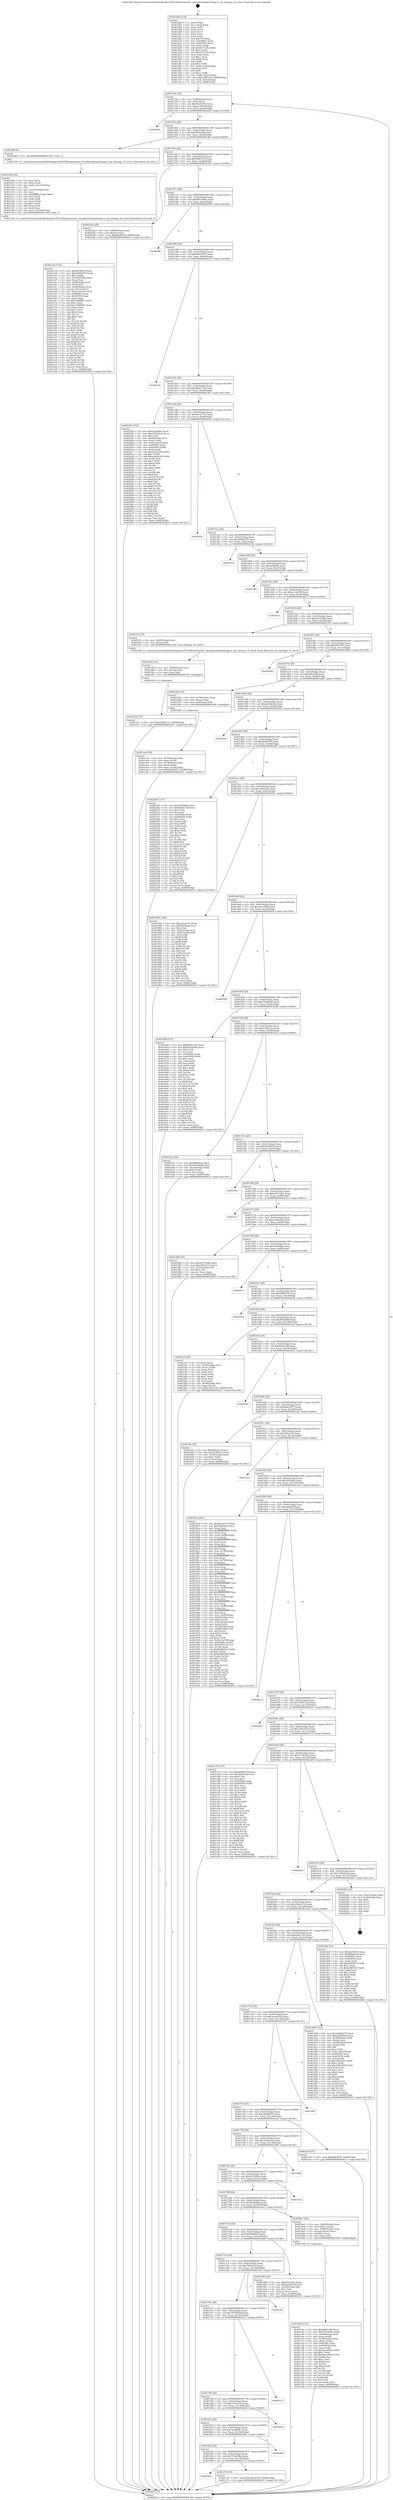 digraph "0x4012b0" {
  label = "0x4012b0 (/mnt/c/Users/mathe/Desktop/tcc/POCII/binaries/extr_linuxkernelirqsettings.h_irq_settings_clr_level_Final-ollvm.out::main(0))"
  labelloc = "t"
  node[shape=record]

  Entry [label="",width=0.3,height=0.3,shape=circle,fillcolor=black,style=filled]
  "0x401324" [label="{
     0x401324 [32]\l
     | [instrs]\l
     &nbsp;&nbsp;0x401324 \<+6\>: mov -0x88(%rbp),%eax\l
     &nbsp;&nbsp;0x40132a \<+2\>: mov %eax,%ecx\l
     &nbsp;&nbsp;0x40132c \<+6\>: sub $0x8325c57b,%ecx\l
     &nbsp;&nbsp;0x401332 \<+6\>: mov %eax,-0x9c(%rbp)\l
     &nbsp;&nbsp;0x401338 \<+6\>: mov %ecx,-0xa0(%rbp)\l
     &nbsp;&nbsp;0x40133e \<+6\>: je 00000000004022df \<main+0x102f\>\l
  }"]
  "0x4022df" [label="{
     0x4022df\l
  }", style=dashed]
  "0x401344" [label="{
     0x401344 [28]\l
     | [instrs]\l
     &nbsp;&nbsp;0x401344 \<+5\>: jmp 0000000000401349 \<main+0x99\>\l
     &nbsp;&nbsp;0x401349 \<+6\>: mov -0x9c(%rbp),%eax\l
     &nbsp;&nbsp;0x40134f \<+5\>: sub $0x8f96ae9a,%eax\l
     &nbsp;&nbsp;0x401354 \<+6\>: mov %eax,-0xa4(%rbp)\l
     &nbsp;&nbsp;0x40135a \<+6\>: je 0000000000401dfb \<main+0xb4b\>\l
  }"]
  Exit [label="",width=0.3,height=0.3,shape=circle,fillcolor=black,style=filled,peripheries=2]
  "0x401dfb" [label="{
     0x401dfb [5]\l
     | [instrs]\l
     &nbsp;&nbsp;0x401dfb \<+5\>: call 0000000000401160 \<next_i\>\l
     | [calls]\l
     &nbsp;&nbsp;0x401160 \{1\} (/mnt/c/Users/mathe/Desktop/tcc/POCII/binaries/extr_linuxkernelirqsettings.h_irq_settings_clr_level_Final-ollvm.out::next_i)\l
  }"]
  "0x401360" [label="{
     0x401360 [28]\l
     | [instrs]\l
     &nbsp;&nbsp;0x401360 \<+5\>: jmp 0000000000401365 \<main+0xb5\>\l
     &nbsp;&nbsp;0x401365 \<+6\>: mov -0x9c(%rbp),%eax\l
     &nbsp;&nbsp;0x40136b \<+5\>: sub $0x9366311f,%eax\l
     &nbsp;&nbsp;0x401370 \<+6\>: mov %eax,-0xa8(%rbp)\l
     &nbsp;&nbsp;0x401376 \<+6\>: je 000000000040234e \<main+0x109e\>\l
  }"]
  "0x401f34" [label="{
     0x401f34 [15]\l
     | [instrs]\l
     &nbsp;&nbsp;0x401f34 \<+10\>: movl $0x9366311f,-0x88(%rbp)\l
     &nbsp;&nbsp;0x401f3e \<+5\>: jmp 0000000000402631 \<main+0x1381\>\l
  }"]
  "0x40234e" [label="{
     0x40234e [25]\l
     | [instrs]\l
     &nbsp;&nbsp;0x40234e \<+4\>: mov -0x80(%rbp),%rax\l
     &nbsp;&nbsp;0x402352 \<+6\>: movl $0x0,(%rax)\l
     &nbsp;&nbsp;0x402358 \<+10\>: movl $0xbba9816f,-0x88(%rbp)\l
     &nbsp;&nbsp;0x402362 \<+5\>: jmp 0000000000402631 \<main+0x1381\>\l
  }"]
  "0x40137c" [label="{
     0x40137c [28]\l
     | [instrs]\l
     &nbsp;&nbsp;0x40137c \<+5\>: jmp 0000000000401381 \<main+0xd1\>\l
     &nbsp;&nbsp;0x401381 \<+6\>: mov -0x9c(%rbp),%eax\l
     &nbsp;&nbsp;0x401387 \<+5\>: sub $0x9397a683,%eax\l
     &nbsp;&nbsp;0x40138c \<+6\>: mov %eax,-0xac(%rbp)\l
     &nbsp;&nbsp;0x401392 \<+6\>: je 00000000004020f6 \<main+0xe46\>\l
  }"]
  "0x401f25" [label="{
     0x401f25 [15]\l
     | [instrs]\l
     &nbsp;&nbsp;0x401f25 \<+4\>: mov -0x60(%rbp),%rax\l
     &nbsp;&nbsp;0x401f29 \<+3\>: mov (%rax),%rax\l
     &nbsp;&nbsp;0x401f2c \<+3\>: mov %rax,%rdi\l
     &nbsp;&nbsp;0x401f2f \<+5\>: call 0000000000401030 \<free@plt\>\l
     | [calls]\l
     &nbsp;&nbsp;0x401030 \{1\} (unknown)\l
  }"]
  "0x4020f6" [label="{
     0x4020f6\l
  }", style=dashed]
  "0x401398" [label="{
     0x401398 [28]\l
     | [instrs]\l
     &nbsp;&nbsp;0x401398 \<+5\>: jmp 000000000040139d \<main+0xed\>\l
     &nbsp;&nbsp;0x40139d \<+6\>: mov -0x9c(%rbp),%eax\l
     &nbsp;&nbsp;0x4013a3 \<+5\>: sub $0x99f33b47,%eax\l
     &nbsp;&nbsp;0x4013a8 \<+6\>: mov %eax,-0xb0(%rbp)\l
     &nbsp;&nbsp;0x4013ae \<+6\>: je 000000000040233f \<main+0x108f\>\l
  }"]
  "0x401e34" [label="{
     0x401e34 [172]\l
     | [instrs]\l
     &nbsp;&nbsp;0x401e34 \<+5\>: mov $0xdec9df16,%ecx\l
     &nbsp;&nbsp;0x401e39 \<+5\>: mov $0x2d04997d,%edx\l
     &nbsp;&nbsp;0x401e3e \<+3\>: mov $0x1,%r8b\l
     &nbsp;&nbsp;0x401e41 \<+6\>: mov -0x160(%rbp),%esi\l
     &nbsp;&nbsp;0x401e47 \<+3\>: imul %eax,%esi\l
     &nbsp;&nbsp;0x401e4a \<+4\>: mov -0x60(%rbp),%r9\l
     &nbsp;&nbsp;0x401e4e \<+3\>: mov (%r9),%r9\l
     &nbsp;&nbsp;0x401e51 \<+4\>: mov -0x58(%rbp),%r10\l
     &nbsp;&nbsp;0x401e55 \<+3\>: movslq (%r10),%r10\l
     &nbsp;&nbsp;0x401e58 \<+4\>: mov %esi,(%r9,%r10,4)\l
     &nbsp;&nbsp;0x401e5c \<+7\>: mov 0x40506c,%eax\l
     &nbsp;&nbsp;0x401e63 \<+7\>: mov 0x405054,%esi\l
     &nbsp;&nbsp;0x401e6a \<+2\>: mov %eax,%edi\l
     &nbsp;&nbsp;0x401e6c \<+6\>: sub $0x1b888f61,%edi\l
     &nbsp;&nbsp;0x401e72 \<+3\>: sub $0x1,%edi\l
     &nbsp;&nbsp;0x401e75 \<+6\>: add $0x1b888f61,%edi\l
     &nbsp;&nbsp;0x401e7b \<+3\>: imul %edi,%eax\l
     &nbsp;&nbsp;0x401e7e \<+3\>: and $0x1,%eax\l
     &nbsp;&nbsp;0x401e81 \<+3\>: cmp $0x0,%eax\l
     &nbsp;&nbsp;0x401e84 \<+4\>: sete %r11b\l
     &nbsp;&nbsp;0x401e88 \<+3\>: cmp $0xa,%esi\l
     &nbsp;&nbsp;0x401e8b \<+3\>: setl %bl\l
     &nbsp;&nbsp;0x401e8e \<+3\>: mov %r11b,%r14b\l
     &nbsp;&nbsp;0x401e91 \<+4\>: xor $0xff,%r14b\l
     &nbsp;&nbsp;0x401e95 \<+3\>: mov %bl,%r15b\l
     &nbsp;&nbsp;0x401e98 \<+4\>: xor $0xff,%r15b\l
     &nbsp;&nbsp;0x401e9c \<+4\>: xor $0x1,%r8b\l
     &nbsp;&nbsp;0x401ea0 \<+3\>: mov %r14b,%r12b\l
     &nbsp;&nbsp;0x401ea3 \<+4\>: and $0xff,%r12b\l
     &nbsp;&nbsp;0x401ea7 \<+3\>: and %r8b,%r11b\l
     &nbsp;&nbsp;0x401eaa \<+3\>: mov %r15b,%r13b\l
     &nbsp;&nbsp;0x401ead \<+4\>: and $0xff,%r13b\l
     &nbsp;&nbsp;0x401eb1 \<+3\>: and %r8b,%bl\l
     &nbsp;&nbsp;0x401eb4 \<+3\>: or %r11b,%r12b\l
     &nbsp;&nbsp;0x401eb7 \<+3\>: or %bl,%r13b\l
     &nbsp;&nbsp;0x401eba \<+3\>: xor %r13b,%r12b\l
     &nbsp;&nbsp;0x401ebd \<+3\>: or %r15b,%r14b\l
     &nbsp;&nbsp;0x401ec0 \<+4\>: xor $0xff,%r14b\l
     &nbsp;&nbsp;0x401ec4 \<+4\>: or $0x1,%r8b\l
     &nbsp;&nbsp;0x401ec8 \<+3\>: and %r8b,%r14b\l
     &nbsp;&nbsp;0x401ecb \<+3\>: or %r14b,%r12b\l
     &nbsp;&nbsp;0x401ece \<+4\>: test $0x1,%r12b\l
     &nbsp;&nbsp;0x401ed2 \<+3\>: cmovne %edx,%ecx\l
     &nbsp;&nbsp;0x401ed5 \<+6\>: mov %ecx,-0x88(%rbp)\l
     &nbsp;&nbsp;0x401edb \<+5\>: jmp 0000000000402631 \<main+0x1381\>\l
  }"]
  "0x40233f" [label="{
     0x40233f\l
  }", style=dashed]
  "0x4013b4" [label="{
     0x4013b4 [28]\l
     | [instrs]\l
     &nbsp;&nbsp;0x4013b4 \<+5\>: jmp 00000000004013b9 \<main+0x109\>\l
     &nbsp;&nbsp;0x4013b9 \<+6\>: mov -0x9c(%rbp),%eax\l
     &nbsp;&nbsp;0x4013bf \<+5\>: sub $0x9d2617a8,%eax\l
     &nbsp;&nbsp;0x4013c4 \<+6\>: mov %eax,-0xb4(%rbp)\l
     &nbsp;&nbsp;0x4013ca \<+6\>: je 00000000004023f0 \<main+0x1140\>\l
  }"]
  "0x401e00" [label="{
     0x401e00 [52]\l
     | [instrs]\l
     &nbsp;&nbsp;0x401e00 \<+2\>: xor %ecx,%ecx\l
     &nbsp;&nbsp;0x401e02 \<+5\>: mov $0x2,%edx\l
     &nbsp;&nbsp;0x401e07 \<+6\>: mov %edx,-0x15c(%rbp)\l
     &nbsp;&nbsp;0x401e0d \<+1\>: cltd\l
     &nbsp;&nbsp;0x401e0e \<+6\>: mov -0x15c(%rbp),%esi\l
     &nbsp;&nbsp;0x401e14 \<+2\>: idiv %esi\l
     &nbsp;&nbsp;0x401e16 \<+6\>: imul $0xfffffffe,%edx,%edx\l
     &nbsp;&nbsp;0x401e1c \<+2\>: mov %ecx,%edi\l
     &nbsp;&nbsp;0x401e1e \<+2\>: sub %edx,%edi\l
     &nbsp;&nbsp;0x401e20 \<+2\>: mov %ecx,%edx\l
     &nbsp;&nbsp;0x401e22 \<+3\>: sub $0x1,%edx\l
     &nbsp;&nbsp;0x401e25 \<+2\>: add %edx,%edi\l
     &nbsp;&nbsp;0x401e27 \<+2\>: sub %edi,%ecx\l
     &nbsp;&nbsp;0x401e29 \<+6\>: mov %ecx,-0x160(%rbp)\l
     &nbsp;&nbsp;0x401e2f \<+5\>: call 0000000000401160 \<next_i\>\l
     | [calls]\l
     &nbsp;&nbsp;0x401160 \{1\} (/mnt/c/Users/mathe/Desktop/tcc/POCII/binaries/extr_linuxkernelirqsettings.h_irq_settings_clr_level_Final-ollvm.out::next_i)\l
  }"]
  "0x4023f0" [label="{
     0x4023f0 [156]\l
     | [instrs]\l
     &nbsp;&nbsp;0x4023f0 \<+5\>: mov $0xef3a0d6e,%eax\l
     &nbsp;&nbsp;0x4023f5 \<+5\>: mov $0x185624e2,%ecx\l
     &nbsp;&nbsp;0x4023fa \<+2\>: mov $0x1,%dl\l
     &nbsp;&nbsp;0x4023fc \<+4\>: mov -0x80(%rbp),%rsi\l
     &nbsp;&nbsp;0x402400 \<+2\>: mov (%rsi),%edi\l
     &nbsp;&nbsp;0x402402 \<+3\>: mov %edi,-0x2c(%rbp)\l
     &nbsp;&nbsp;0x402405 \<+7\>: mov 0x40506c,%edi\l
     &nbsp;&nbsp;0x40240c \<+8\>: mov 0x405054,%r8d\l
     &nbsp;&nbsp;0x402414 \<+3\>: mov %edi,%r9d\l
     &nbsp;&nbsp;0x402417 \<+7\>: sub $0xe2424169,%r9d\l
     &nbsp;&nbsp;0x40241e \<+4\>: sub $0x1,%r9d\l
     &nbsp;&nbsp;0x402422 \<+7\>: add $0xe2424169,%r9d\l
     &nbsp;&nbsp;0x402429 \<+4\>: imul %r9d,%edi\l
     &nbsp;&nbsp;0x40242d \<+3\>: and $0x1,%edi\l
     &nbsp;&nbsp;0x402430 \<+3\>: cmp $0x0,%edi\l
     &nbsp;&nbsp;0x402433 \<+4\>: sete %r10b\l
     &nbsp;&nbsp;0x402437 \<+4\>: cmp $0xa,%r8d\l
     &nbsp;&nbsp;0x40243b \<+4\>: setl %r11b\l
     &nbsp;&nbsp;0x40243f \<+3\>: mov %r10b,%bl\l
     &nbsp;&nbsp;0x402442 \<+3\>: xor $0xff,%bl\l
     &nbsp;&nbsp;0x402445 \<+3\>: mov %r11b,%r14b\l
     &nbsp;&nbsp;0x402448 \<+4\>: xor $0xff,%r14b\l
     &nbsp;&nbsp;0x40244c \<+3\>: xor $0x0,%dl\l
     &nbsp;&nbsp;0x40244f \<+3\>: mov %bl,%r15b\l
     &nbsp;&nbsp;0x402452 \<+4\>: and $0x0,%r15b\l
     &nbsp;&nbsp;0x402456 \<+3\>: and %dl,%r10b\l
     &nbsp;&nbsp;0x402459 \<+3\>: mov %r14b,%r12b\l
     &nbsp;&nbsp;0x40245c \<+4\>: and $0x0,%r12b\l
     &nbsp;&nbsp;0x402460 \<+3\>: and %dl,%r11b\l
     &nbsp;&nbsp;0x402463 \<+3\>: or %r10b,%r15b\l
     &nbsp;&nbsp;0x402466 \<+3\>: or %r11b,%r12b\l
     &nbsp;&nbsp;0x402469 \<+3\>: xor %r12b,%r15b\l
     &nbsp;&nbsp;0x40246c \<+3\>: or %r14b,%bl\l
     &nbsp;&nbsp;0x40246f \<+3\>: xor $0xff,%bl\l
     &nbsp;&nbsp;0x402472 \<+3\>: or $0x0,%dl\l
     &nbsp;&nbsp;0x402475 \<+2\>: and %dl,%bl\l
     &nbsp;&nbsp;0x402477 \<+3\>: or %bl,%r15b\l
     &nbsp;&nbsp;0x40247a \<+4\>: test $0x1,%r15b\l
     &nbsp;&nbsp;0x40247e \<+3\>: cmovne %ecx,%eax\l
     &nbsp;&nbsp;0x402481 \<+6\>: mov %eax,-0x88(%rbp)\l
     &nbsp;&nbsp;0x402487 \<+5\>: jmp 0000000000402631 \<main+0x1381\>\l
  }"]
  "0x4013d0" [label="{
     0x4013d0 [28]\l
     | [instrs]\l
     &nbsp;&nbsp;0x4013d0 \<+5\>: jmp 00000000004013d5 \<main+0x125\>\l
     &nbsp;&nbsp;0x4013d5 \<+6\>: mov -0x9c(%rbp),%eax\l
     &nbsp;&nbsp;0x4013db \<+5\>: sub $0xa61ac719,%eax\l
     &nbsp;&nbsp;0x4013e0 \<+6\>: mov %eax,-0xb8(%rbp)\l
     &nbsp;&nbsp;0x4013e6 \<+6\>: je 000000000040249e \<main+0x11ee\>\l
  }"]
  "0x40184c" [label="{
     0x40184c\l
  }", style=dashed]
  "0x40249e" [label="{
     0x40249e\l
  }", style=dashed]
  "0x4013ec" [label="{
     0x4013ec [28]\l
     | [instrs]\l
     &nbsp;&nbsp;0x4013ec \<+5\>: jmp 00000000004013f1 \<main+0x141\>\l
     &nbsp;&nbsp;0x4013f1 \<+6\>: mov -0x9c(%rbp),%eax\l
     &nbsp;&nbsp;0x4013f7 \<+5\>: sub $0xa84db279,%eax\l
     &nbsp;&nbsp;0x4013fc \<+6\>: mov %eax,-0xbc(%rbp)\l
     &nbsp;&nbsp;0x401402 \<+6\>: je 000000000040253e \<main+0x128e\>\l
  }"]
  "0x401c70" [label="{
     0x401c70 [15]\l
     | [instrs]\l
     &nbsp;&nbsp;0x401c70 \<+10\>: movl $0x14bcd330,-0x88(%rbp)\l
     &nbsp;&nbsp;0x401c7a \<+5\>: jmp 0000000000402631 \<main+0x1381\>\l
  }"]
  "0x40253e" [label="{
     0x40253e\l
  }", style=dashed]
  "0x401408" [label="{
     0x401408 [28]\l
     | [instrs]\l
     &nbsp;&nbsp;0x401408 \<+5\>: jmp 000000000040140d \<main+0x15d\>\l
     &nbsp;&nbsp;0x40140d \<+6\>: mov -0x9c(%rbp),%eax\l
     &nbsp;&nbsp;0x401413 \<+5\>: sub $0xaa6ffade,%eax\l
     &nbsp;&nbsp;0x401418 \<+6\>: mov %eax,-0xc0(%rbp)\l
     &nbsp;&nbsp;0x40141e \<+6\>: je 0000000000402189 \<main+0xed9\>\l
  }"]
  "0x401830" [label="{
     0x401830 [28]\l
     | [instrs]\l
     &nbsp;&nbsp;0x401830 \<+5\>: jmp 0000000000401835 \<main+0x585\>\l
     &nbsp;&nbsp;0x401835 \<+6\>: mov -0x9c(%rbp),%eax\l
     &nbsp;&nbsp;0x40183b \<+5\>: sub $0x7f32458e,%eax\l
     &nbsp;&nbsp;0x401840 \<+6\>: mov %eax,-0x158(%rbp)\l
     &nbsp;&nbsp;0x401846 \<+6\>: je 0000000000401c70 \<main+0x9c0\>\l
  }"]
  "0x402189" [label="{
     0x402189\l
  }", style=dashed]
  "0x401424" [label="{
     0x401424 [28]\l
     | [instrs]\l
     &nbsp;&nbsp;0x401424 \<+5\>: jmp 0000000000401429 \<main+0x179\>\l
     &nbsp;&nbsp;0x401429 \<+6\>: mov -0x9c(%rbp),%eax\l
     &nbsp;&nbsp;0x40142f \<+5\>: sub $0xac12264f,%eax\l
     &nbsp;&nbsp;0x401434 \<+6\>: mov %eax,-0xc4(%rbp)\l
     &nbsp;&nbsp;0x40143a \<+6\>: je 0000000000402013 \<main+0xd63\>\l
  }"]
  "0x402082" [label="{
     0x402082\l
  }", style=dashed]
  "0x402013" [label="{
     0x402013\l
  }", style=dashed]
  "0x401440" [label="{
     0x401440 [28]\l
     | [instrs]\l
     &nbsp;&nbsp;0x401440 \<+5\>: jmp 0000000000401445 \<main+0x195\>\l
     &nbsp;&nbsp;0x401445 \<+6\>: mov -0x9c(%rbp),%eax\l
     &nbsp;&nbsp;0x40144b \<+5\>: sub $0xacd74b4b,%eax\l
     &nbsp;&nbsp;0x401450 \<+6\>: mov %eax,-0xc8(%rbp)\l
     &nbsp;&nbsp;0x401456 \<+6\>: je 0000000000401f19 \<main+0xc69\>\l
  }"]
  "0x401814" [label="{
     0x401814 [28]\l
     | [instrs]\l
     &nbsp;&nbsp;0x401814 \<+5\>: jmp 0000000000401819 \<main+0x569\>\l
     &nbsp;&nbsp;0x401819 \<+6\>: mov -0x9c(%rbp),%eax\l
     &nbsp;&nbsp;0x40181f \<+5\>: sub $0x7ae6288c,%eax\l
     &nbsp;&nbsp;0x401824 \<+6\>: mov %eax,-0x154(%rbp)\l
     &nbsp;&nbsp;0x40182a \<+6\>: je 0000000000402082 \<main+0xdd2\>\l
  }"]
  "0x401f19" [label="{
     0x401f19 [12]\l
     | [instrs]\l
     &nbsp;&nbsp;0x401f19 \<+4\>: mov -0x60(%rbp),%rax\l
     &nbsp;&nbsp;0x401f1d \<+3\>: mov (%rax),%rdi\l
     &nbsp;&nbsp;0x401f20 \<+5\>: call 0000000000401240 \<irq_settings_clr_level\>\l
     | [calls]\l
     &nbsp;&nbsp;0x401240 \{1\} (/mnt/c/Users/mathe/Desktop/tcc/POCII/binaries/extr_linuxkernelirqsettings.h_irq_settings_clr_level_Final-ollvm.out::irq_settings_clr_level)\l
  }"]
  "0x40145c" [label="{
     0x40145c [28]\l
     | [instrs]\l
     &nbsp;&nbsp;0x40145c \<+5\>: jmp 0000000000401461 \<main+0x1b1\>\l
     &nbsp;&nbsp;0x401461 \<+6\>: mov -0x9c(%rbp),%eax\l
     &nbsp;&nbsp;0x401467 \<+5\>: sub $0xb0f147fe,%eax\l
     &nbsp;&nbsp;0x40146c \<+6\>: mov %eax,-0xcc(%rbp)\l
     &nbsp;&nbsp;0x401472 \<+6\>: je 00000000004025b9 \<main+0x1309\>\l
  }"]
  "0x4020a0" [label="{
     0x4020a0\l
  }", style=dashed]
  "0x4025b9" [label="{
     0x4025b9\l
  }", style=dashed]
  "0x401478" [label="{
     0x401478 [28]\l
     | [instrs]\l
     &nbsp;&nbsp;0x401478 \<+5\>: jmp 000000000040147d \<main+0x1cd\>\l
     &nbsp;&nbsp;0x40147d \<+6\>: mov -0x9c(%rbp),%eax\l
     &nbsp;&nbsp;0x401483 \<+5\>: sub $0xb4fcef2e,%eax\l
     &nbsp;&nbsp;0x401488 \<+6\>: mov %eax,-0xd0(%rbp)\l
     &nbsp;&nbsp;0x40148e \<+6\>: je 0000000000401ad0 \<main+0x820\>\l
  }"]
  "0x4017f8" [label="{
     0x4017f8 [28]\l
     | [instrs]\l
     &nbsp;&nbsp;0x4017f8 \<+5\>: jmp 00000000004017fd \<main+0x54d\>\l
     &nbsp;&nbsp;0x4017fd \<+6\>: mov -0x9c(%rbp),%eax\l
     &nbsp;&nbsp;0x401803 \<+5\>: sub $0x7a91ac5a,%eax\l
     &nbsp;&nbsp;0x401808 \<+6\>: mov %eax,-0x150(%rbp)\l
     &nbsp;&nbsp;0x40180e \<+6\>: je 00000000004020a0 \<main+0xdf0\>\l
  }"]
  "0x401ad0" [label="{
     0x401ad0 [16]\l
     | [instrs]\l
     &nbsp;&nbsp;0x401ad0 \<+4\>: mov -0x78(%rbp),%rax\l
     &nbsp;&nbsp;0x401ad4 \<+3\>: mov (%rax),%rax\l
     &nbsp;&nbsp;0x401ad7 \<+4\>: mov 0x8(%rax),%rdi\l
     &nbsp;&nbsp;0x401adb \<+5\>: call 0000000000401060 \<atoi@plt\>\l
     | [calls]\l
     &nbsp;&nbsp;0x401060 \{1\} (unknown)\l
  }"]
  "0x401494" [label="{
     0x401494 [28]\l
     | [instrs]\l
     &nbsp;&nbsp;0x401494 \<+5\>: jmp 0000000000401499 \<main+0x1e9\>\l
     &nbsp;&nbsp;0x401499 \<+6\>: mov -0x9c(%rbp),%eax\l
     &nbsp;&nbsp;0x40149f \<+5\>: sub $0xba092322,%eax\l
     &nbsp;&nbsp;0x4014a4 \<+6\>: mov %eax,-0xd4(%rbp)\l
     &nbsp;&nbsp;0x4014aa \<+6\>: je 00000000004025de \<main+0x132e\>\l
  }"]
  "0x402213" [label="{
     0x402213\l
  }", style=dashed]
  "0x4025de" [label="{
     0x4025de\l
  }", style=dashed]
  "0x4014b0" [label="{
     0x4014b0 [28]\l
     | [instrs]\l
     &nbsp;&nbsp;0x4014b0 \<+5\>: jmp 00000000004014b5 \<main+0x205\>\l
     &nbsp;&nbsp;0x4014b5 \<+6\>: mov -0x9c(%rbp),%eax\l
     &nbsp;&nbsp;0x4014bb \<+5\>: sub $0xbba9816f,%eax\l
     &nbsp;&nbsp;0x4014c0 \<+6\>: mov %eax,-0xd8(%rbp)\l
     &nbsp;&nbsp;0x4014c6 \<+6\>: je 0000000000402367 \<main+0x10b7\>\l
  }"]
  "0x4017dc" [label="{
     0x4017dc [28]\l
     | [instrs]\l
     &nbsp;&nbsp;0x4017dc \<+5\>: jmp 00000000004017e1 \<main+0x531\>\l
     &nbsp;&nbsp;0x4017e1 \<+6\>: mov -0x9c(%rbp),%eax\l
     &nbsp;&nbsp;0x4017e7 \<+5\>: sub $0x797565a8,%eax\l
     &nbsp;&nbsp;0x4017ec \<+6\>: mov %eax,-0x14c(%rbp)\l
     &nbsp;&nbsp;0x4017f2 \<+6\>: je 0000000000402213 \<main+0xf63\>\l
  }"]
  "0x402367" [label="{
     0x402367 [137]\l
     | [instrs]\l
     &nbsp;&nbsp;0x402367 \<+5\>: mov $0xef3a0d6e,%eax\l
     &nbsp;&nbsp;0x40236c \<+5\>: mov $0x9d2617a8,%ecx\l
     &nbsp;&nbsp;0x402371 \<+2\>: mov $0x1,%dl\l
     &nbsp;&nbsp;0x402373 \<+2\>: xor %esi,%esi\l
     &nbsp;&nbsp;0x402375 \<+7\>: mov 0x40506c,%edi\l
     &nbsp;&nbsp;0x40237c \<+8\>: mov 0x405054,%r8d\l
     &nbsp;&nbsp;0x402384 \<+3\>: sub $0x1,%esi\l
     &nbsp;&nbsp;0x402387 \<+3\>: mov %edi,%r9d\l
     &nbsp;&nbsp;0x40238a \<+3\>: add %esi,%r9d\l
     &nbsp;&nbsp;0x40238d \<+4\>: imul %r9d,%edi\l
     &nbsp;&nbsp;0x402391 \<+3\>: and $0x1,%edi\l
     &nbsp;&nbsp;0x402394 \<+3\>: cmp $0x0,%edi\l
     &nbsp;&nbsp;0x402397 \<+4\>: sete %r10b\l
     &nbsp;&nbsp;0x40239b \<+4\>: cmp $0xa,%r8d\l
     &nbsp;&nbsp;0x40239f \<+4\>: setl %r11b\l
     &nbsp;&nbsp;0x4023a3 \<+3\>: mov %r10b,%bl\l
     &nbsp;&nbsp;0x4023a6 \<+3\>: xor $0xff,%bl\l
     &nbsp;&nbsp;0x4023a9 \<+3\>: mov %r11b,%r14b\l
     &nbsp;&nbsp;0x4023ac \<+4\>: xor $0xff,%r14b\l
     &nbsp;&nbsp;0x4023b0 \<+3\>: xor $0x1,%dl\l
     &nbsp;&nbsp;0x4023b3 \<+3\>: mov %bl,%r15b\l
     &nbsp;&nbsp;0x4023b6 \<+4\>: and $0xff,%r15b\l
     &nbsp;&nbsp;0x4023ba \<+3\>: and %dl,%r10b\l
     &nbsp;&nbsp;0x4023bd \<+3\>: mov %r14b,%r12b\l
     &nbsp;&nbsp;0x4023c0 \<+4\>: and $0xff,%r12b\l
     &nbsp;&nbsp;0x4023c4 \<+3\>: and %dl,%r11b\l
     &nbsp;&nbsp;0x4023c7 \<+3\>: or %r10b,%r15b\l
     &nbsp;&nbsp;0x4023ca \<+3\>: or %r11b,%r12b\l
     &nbsp;&nbsp;0x4023cd \<+3\>: xor %r12b,%r15b\l
     &nbsp;&nbsp;0x4023d0 \<+3\>: or %r14b,%bl\l
     &nbsp;&nbsp;0x4023d3 \<+3\>: xor $0xff,%bl\l
     &nbsp;&nbsp;0x4023d6 \<+3\>: or $0x1,%dl\l
     &nbsp;&nbsp;0x4023d9 \<+2\>: and %dl,%bl\l
     &nbsp;&nbsp;0x4023db \<+3\>: or %bl,%r15b\l
     &nbsp;&nbsp;0x4023de \<+4\>: test $0x1,%r15b\l
     &nbsp;&nbsp;0x4023e2 \<+3\>: cmovne %ecx,%eax\l
     &nbsp;&nbsp;0x4023e5 \<+6\>: mov %eax,-0x88(%rbp)\l
     &nbsp;&nbsp;0x4023eb \<+5\>: jmp 0000000000402631 \<main+0x1381\>\l
  }"]
  "0x4014cc" [label="{
     0x4014cc [28]\l
     | [instrs]\l
     &nbsp;&nbsp;0x4014cc \<+5\>: jmp 00000000004014d1 \<main+0x221\>\l
     &nbsp;&nbsp;0x4014d1 \<+6\>: mov -0x9c(%rbp),%eax\l
     &nbsp;&nbsp;0x4014d7 \<+5\>: sub $0xc4f95a3e,%eax\l
     &nbsp;&nbsp;0x4014dc \<+6\>: mov %eax,-0xdc(%rbp)\l
     &nbsp;&nbsp;0x4014e2 \<+6\>: je 0000000000401856 \<main+0x5a6\>\l
  }"]
  "0x401f43" [label="{
     0x401f43\l
  }", style=dashed]
  "0x401856" [label="{
     0x401856 [106]\l
     | [instrs]\l
     &nbsp;&nbsp;0x401856 \<+5\>: mov $0xa61ac719,%eax\l
     &nbsp;&nbsp;0x40185b \<+5\>: mov $0x9255bda,%ecx\l
     &nbsp;&nbsp;0x401860 \<+2\>: mov $0x1,%dl\l
     &nbsp;&nbsp;0x401862 \<+7\>: mov -0x82(%rbp),%sil\l
     &nbsp;&nbsp;0x401869 \<+7\>: mov -0x81(%rbp),%dil\l
     &nbsp;&nbsp;0x401870 \<+3\>: mov %sil,%r8b\l
     &nbsp;&nbsp;0x401873 \<+4\>: xor $0xff,%r8b\l
     &nbsp;&nbsp;0x401877 \<+3\>: mov %dil,%r9b\l
     &nbsp;&nbsp;0x40187a \<+4\>: xor $0xff,%r9b\l
     &nbsp;&nbsp;0x40187e \<+3\>: xor $0x0,%dl\l
     &nbsp;&nbsp;0x401881 \<+3\>: mov %r8b,%r10b\l
     &nbsp;&nbsp;0x401884 \<+4\>: and $0x0,%r10b\l
     &nbsp;&nbsp;0x401888 \<+3\>: and %dl,%sil\l
     &nbsp;&nbsp;0x40188b \<+3\>: mov %r9b,%r11b\l
     &nbsp;&nbsp;0x40188e \<+4\>: and $0x0,%r11b\l
     &nbsp;&nbsp;0x401892 \<+3\>: and %dl,%dil\l
     &nbsp;&nbsp;0x401895 \<+3\>: or %sil,%r10b\l
     &nbsp;&nbsp;0x401898 \<+3\>: or %dil,%r11b\l
     &nbsp;&nbsp;0x40189b \<+3\>: xor %r11b,%r10b\l
     &nbsp;&nbsp;0x40189e \<+3\>: or %r9b,%r8b\l
     &nbsp;&nbsp;0x4018a1 \<+4\>: xor $0xff,%r8b\l
     &nbsp;&nbsp;0x4018a5 \<+3\>: or $0x0,%dl\l
     &nbsp;&nbsp;0x4018a8 \<+3\>: and %dl,%r8b\l
     &nbsp;&nbsp;0x4018ab \<+3\>: or %r8b,%r10b\l
     &nbsp;&nbsp;0x4018ae \<+4\>: test $0x1,%r10b\l
     &nbsp;&nbsp;0x4018b2 \<+3\>: cmovne %ecx,%eax\l
     &nbsp;&nbsp;0x4018b5 \<+6\>: mov %eax,-0x88(%rbp)\l
     &nbsp;&nbsp;0x4018bb \<+5\>: jmp 0000000000402631 \<main+0x1381\>\l
  }"]
  "0x4014e8" [label="{
     0x4014e8 [28]\l
     | [instrs]\l
     &nbsp;&nbsp;0x4014e8 \<+5\>: jmp 00000000004014ed \<main+0x23d\>\l
     &nbsp;&nbsp;0x4014ed \<+6\>: mov -0x9c(%rbp),%eax\l
     &nbsp;&nbsp;0x4014f3 \<+5\>: sub $0xc6cc399d,%eax\l
     &nbsp;&nbsp;0x4014f8 \<+6\>: mov %eax,-0xe0(%rbp)\l
     &nbsp;&nbsp;0x4014fe \<+6\>: je 0000000000402608 \<main+0x1358\>\l
  }"]
  "0x402631" [label="{
     0x402631 [5]\l
     | [instrs]\l
     &nbsp;&nbsp;0x402631 \<+5\>: jmp 0000000000401324 \<main+0x74\>\l
  }"]
  "0x4012b0" [label="{
     0x4012b0 [116]\l
     | [instrs]\l
     &nbsp;&nbsp;0x4012b0 \<+1\>: push %rbp\l
     &nbsp;&nbsp;0x4012b1 \<+3\>: mov %rsp,%rbp\l
     &nbsp;&nbsp;0x4012b4 \<+2\>: push %r15\l
     &nbsp;&nbsp;0x4012b6 \<+2\>: push %r14\l
     &nbsp;&nbsp;0x4012b8 \<+2\>: push %r13\l
     &nbsp;&nbsp;0x4012ba \<+2\>: push %r12\l
     &nbsp;&nbsp;0x4012bc \<+1\>: push %rbx\l
     &nbsp;&nbsp;0x4012bd \<+7\>: sub $0x178,%rsp\l
     &nbsp;&nbsp;0x4012c4 \<+7\>: mov 0x40506c,%eax\l
     &nbsp;&nbsp;0x4012cb \<+7\>: mov 0x405054,%ecx\l
     &nbsp;&nbsp;0x4012d2 \<+2\>: mov %eax,%edx\l
     &nbsp;&nbsp;0x4012d4 \<+6\>: add $0xfe47c2fe,%edx\l
     &nbsp;&nbsp;0x4012da \<+3\>: sub $0x1,%edx\l
     &nbsp;&nbsp;0x4012dd \<+6\>: sub $0xfe47c2fe,%edx\l
     &nbsp;&nbsp;0x4012e3 \<+3\>: imul %edx,%eax\l
     &nbsp;&nbsp;0x4012e6 \<+3\>: and $0x1,%eax\l
     &nbsp;&nbsp;0x4012e9 \<+3\>: cmp $0x0,%eax\l
     &nbsp;&nbsp;0x4012ec \<+4\>: sete %r8b\l
     &nbsp;&nbsp;0x4012f0 \<+4\>: and $0x1,%r8b\l
     &nbsp;&nbsp;0x4012f4 \<+7\>: mov %r8b,-0x82(%rbp)\l
     &nbsp;&nbsp;0x4012fb \<+3\>: cmp $0xa,%ecx\l
     &nbsp;&nbsp;0x4012fe \<+4\>: setl %r8b\l
     &nbsp;&nbsp;0x401302 \<+4\>: and $0x1,%r8b\l
     &nbsp;&nbsp;0x401306 \<+7\>: mov %r8b,-0x81(%rbp)\l
     &nbsp;&nbsp;0x40130d \<+10\>: movl $0xc4f95a3e,-0x88(%rbp)\l
     &nbsp;&nbsp;0x401317 \<+6\>: mov %edi,-0x8c(%rbp)\l
     &nbsp;&nbsp;0x40131d \<+7\>: mov %rsi,-0x98(%rbp)\l
  }"]
  "0x401bfe" [label="{
     0x401bfe [114]\l
     | [instrs]\l
     &nbsp;&nbsp;0x401bfe \<+5\>: mov $0xf8281c98,%ecx\l
     &nbsp;&nbsp;0x401c03 \<+5\>: mov $0x7f32458e,%edx\l
     &nbsp;&nbsp;0x401c08 \<+4\>: mov -0x60(%rbp),%rdi\l
     &nbsp;&nbsp;0x401c0c \<+3\>: mov %rax,(%rdi)\l
     &nbsp;&nbsp;0x401c0f \<+4\>: mov -0x58(%rbp),%rax\l
     &nbsp;&nbsp;0x401c13 \<+6\>: movl $0x0,(%rax)\l
     &nbsp;&nbsp;0x401c19 \<+7\>: mov 0x40506c,%esi\l
     &nbsp;&nbsp;0x401c20 \<+8\>: mov 0x405054,%r8d\l
     &nbsp;&nbsp;0x401c28 \<+3\>: mov %esi,%r9d\l
     &nbsp;&nbsp;0x401c2b \<+7\>: sub $0x5bce2922,%r9d\l
     &nbsp;&nbsp;0x401c32 \<+4\>: sub $0x1,%r9d\l
     &nbsp;&nbsp;0x401c36 \<+7\>: add $0x5bce2922,%r9d\l
     &nbsp;&nbsp;0x401c3d \<+4\>: imul %r9d,%esi\l
     &nbsp;&nbsp;0x401c41 \<+3\>: and $0x1,%esi\l
     &nbsp;&nbsp;0x401c44 \<+3\>: cmp $0x0,%esi\l
     &nbsp;&nbsp;0x401c47 \<+4\>: sete %r10b\l
     &nbsp;&nbsp;0x401c4b \<+4\>: cmp $0xa,%r8d\l
     &nbsp;&nbsp;0x401c4f \<+4\>: setl %r11b\l
     &nbsp;&nbsp;0x401c53 \<+3\>: mov %r10b,%bl\l
     &nbsp;&nbsp;0x401c56 \<+3\>: and %r11b,%bl\l
     &nbsp;&nbsp;0x401c59 \<+3\>: xor %r11b,%r10b\l
     &nbsp;&nbsp;0x401c5c \<+3\>: or %r10b,%bl\l
     &nbsp;&nbsp;0x401c5f \<+3\>: test $0x1,%bl\l
     &nbsp;&nbsp;0x401c62 \<+3\>: cmovne %edx,%ecx\l
     &nbsp;&nbsp;0x401c65 \<+6\>: mov %ecx,-0x88(%rbp)\l
     &nbsp;&nbsp;0x401c6b \<+5\>: jmp 0000000000402631 \<main+0x1381\>\l
  }"]
  "0x402608" [label="{
     0x402608\l
  }", style=dashed]
  "0x401504" [label="{
     0x401504 [28]\l
     | [instrs]\l
     &nbsp;&nbsp;0x401504 \<+5\>: jmp 0000000000401509 \<main+0x259\>\l
     &nbsp;&nbsp;0x401509 \<+6\>: mov -0x9c(%rbp),%eax\l
     &nbsp;&nbsp;0x40150f \<+5\>: sub $0xd7600626,%eax\l
     &nbsp;&nbsp;0x401514 \<+6\>: mov %eax,-0xe4(%rbp)\l
     &nbsp;&nbsp;0x40151a \<+6\>: je 0000000000401b58 \<main+0x8a8\>\l
  }"]
  "0x401ae0" [label="{
     0x401ae0 [30]\l
     | [instrs]\l
     &nbsp;&nbsp;0x401ae0 \<+4\>: mov -0x70(%rbp),%rdi\l
     &nbsp;&nbsp;0x401ae4 \<+2\>: mov %eax,(%rdi)\l
     &nbsp;&nbsp;0x401ae6 \<+4\>: mov -0x70(%rbp),%rdi\l
     &nbsp;&nbsp;0x401aea \<+2\>: mov (%rdi),%eax\l
     &nbsp;&nbsp;0x401aec \<+3\>: mov %eax,-0x34(%rbp)\l
     &nbsp;&nbsp;0x401aef \<+10\>: movl $0xfa9a5457,-0x88(%rbp)\l
     &nbsp;&nbsp;0x401af9 \<+5\>: jmp 0000000000402631 \<main+0x1381\>\l
  }"]
  "0x401b58" [label="{
     0x401b58 [137]\l
     | [instrs]\l
     &nbsp;&nbsp;0x401b58 \<+5\>: mov $0xf8281c98,%eax\l
     &nbsp;&nbsp;0x401b5d \<+5\>: mov $0x5b3a462b,%ecx\l
     &nbsp;&nbsp;0x401b62 \<+2\>: mov $0x1,%dl\l
     &nbsp;&nbsp;0x401b64 \<+2\>: xor %esi,%esi\l
     &nbsp;&nbsp;0x401b66 \<+7\>: mov 0x40506c,%edi\l
     &nbsp;&nbsp;0x401b6d \<+8\>: mov 0x405054,%r8d\l
     &nbsp;&nbsp;0x401b75 \<+3\>: sub $0x1,%esi\l
     &nbsp;&nbsp;0x401b78 \<+3\>: mov %edi,%r9d\l
     &nbsp;&nbsp;0x401b7b \<+3\>: add %esi,%r9d\l
     &nbsp;&nbsp;0x401b7e \<+4\>: imul %r9d,%edi\l
     &nbsp;&nbsp;0x401b82 \<+3\>: and $0x1,%edi\l
     &nbsp;&nbsp;0x401b85 \<+3\>: cmp $0x0,%edi\l
     &nbsp;&nbsp;0x401b88 \<+4\>: sete %r10b\l
     &nbsp;&nbsp;0x401b8c \<+4\>: cmp $0xa,%r8d\l
     &nbsp;&nbsp;0x401b90 \<+4\>: setl %r11b\l
     &nbsp;&nbsp;0x401b94 \<+3\>: mov %r10b,%bl\l
     &nbsp;&nbsp;0x401b97 \<+3\>: xor $0xff,%bl\l
     &nbsp;&nbsp;0x401b9a \<+3\>: mov %r11b,%r14b\l
     &nbsp;&nbsp;0x401b9d \<+4\>: xor $0xff,%r14b\l
     &nbsp;&nbsp;0x401ba1 \<+3\>: xor $0x1,%dl\l
     &nbsp;&nbsp;0x401ba4 \<+3\>: mov %bl,%r15b\l
     &nbsp;&nbsp;0x401ba7 \<+4\>: and $0xff,%r15b\l
     &nbsp;&nbsp;0x401bab \<+3\>: and %dl,%r10b\l
     &nbsp;&nbsp;0x401bae \<+3\>: mov %r14b,%r12b\l
     &nbsp;&nbsp;0x401bb1 \<+4\>: and $0xff,%r12b\l
     &nbsp;&nbsp;0x401bb5 \<+3\>: and %dl,%r11b\l
     &nbsp;&nbsp;0x401bb8 \<+3\>: or %r10b,%r15b\l
     &nbsp;&nbsp;0x401bbb \<+3\>: or %r11b,%r12b\l
     &nbsp;&nbsp;0x401bbe \<+3\>: xor %r12b,%r15b\l
     &nbsp;&nbsp;0x401bc1 \<+3\>: or %r14b,%bl\l
     &nbsp;&nbsp;0x401bc4 \<+3\>: xor $0xff,%bl\l
     &nbsp;&nbsp;0x401bc7 \<+3\>: or $0x1,%dl\l
     &nbsp;&nbsp;0x401bca \<+2\>: and %dl,%bl\l
     &nbsp;&nbsp;0x401bcc \<+3\>: or %bl,%r15b\l
     &nbsp;&nbsp;0x401bcf \<+4\>: test $0x1,%r15b\l
     &nbsp;&nbsp;0x401bd3 \<+3\>: cmovne %ecx,%eax\l
     &nbsp;&nbsp;0x401bd6 \<+6\>: mov %eax,-0x88(%rbp)\l
     &nbsp;&nbsp;0x401bdc \<+5\>: jmp 0000000000402631 \<main+0x1381\>\l
  }"]
  "0x401520" [label="{
     0x401520 [28]\l
     | [instrs]\l
     &nbsp;&nbsp;0x401520 \<+5\>: jmp 0000000000401525 \<main+0x275\>\l
     &nbsp;&nbsp;0x401525 \<+6\>: mov -0x9c(%rbp),%eax\l
     &nbsp;&nbsp;0x40152b \<+5\>: sub $0xdc582a1a,%eax\l
     &nbsp;&nbsp;0x401530 \<+6\>: mov %eax,-0xe8(%rbp)\l
     &nbsp;&nbsp;0x401536 \<+6\>: je 0000000000401b3a \<main+0x88a\>\l
  }"]
  "0x4017c0" [label="{
     0x4017c0 [28]\l
     | [instrs]\l
     &nbsp;&nbsp;0x4017c0 \<+5\>: jmp 00000000004017c5 \<main+0x515\>\l
     &nbsp;&nbsp;0x4017c5 \<+6\>: mov -0x9c(%rbp),%eax\l
     &nbsp;&nbsp;0x4017cb \<+5\>: sub $0x76bfc810,%eax\l
     &nbsp;&nbsp;0x4017d0 \<+6\>: mov %eax,-0x148(%rbp)\l
     &nbsp;&nbsp;0x4017d6 \<+6\>: je 0000000000401f43 \<main+0xc93\>\l
  }"]
  "0x401b3a" [label="{
     0x401b3a [30]\l
     | [instrs]\l
     &nbsp;&nbsp;0x401b3a \<+5\>: mov $0xeff69634,%eax\l
     &nbsp;&nbsp;0x401b3f \<+5\>: mov $0xd7600626,%ecx\l
     &nbsp;&nbsp;0x401b44 \<+3\>: mov -0x34(%rbp),%edx\l
     &nbsp;&nbsp;0x401b47 \<+3\>: cmp $0x0,%edx\l
     &nbsp;&nbsp;0x401b4a \<+3\>: cmove %ecx,%eax\l
     &nbsp;&nbsp;0x401b4d \<+6\>: mov %eax,-0x88(%rbp)\l
     &nbsp;&nbsp;0x401b53 \<+5\>: jmp 0000000000402631 \<main+0x1381\>\l
  }"]
  "0x40153c" [label="{
     0x40153c [28]\l
     | [instrs]\l
     &nbsp;&nbsp;0x40153c \<+5\>: jmp 0000000000401541 \<main+0x291\>\l
     &nbsp;&nbsp;0x401541 \<+6\>: mov -0x9c(%rbp),%eax\l
     &nbsp;&nbsp;0x401547 \<+5\>: sub $0xdec9df16,%eax\l
     &nbsp;&nbsp;0x40154c \<+6\>: mov %eax,-0xec(%rbp)\l
     &nbsp;&nbsp;0x401552 \<+6\>: je 0000000000402563 \<main+0x12b3\>\l
  }"]
  "0x4019d9" [label="{
     0x4019d9 [30]\l
     | [instrs]\l
     &nbsp;&nbsp;0x4019d9 \<+5\>: mov $0xb4fcef2e,%eax\l
     &nbsp;&nbsp;0x4019de \<+5\>: mov $0x2acb633d,%ecx\l
     &nbsp;&nbsp;0x4019e3 \<+3\>: mov -0x35(%rbp),%dl\l
     &nbsp;&nbsp;0x4019e6 \<+3\>: test $0x1,%dl\l
     &nbsp;&nbsp;0x4019e9 \<+3\>: cmovne %ecx,%eax\l
     &nbsp;&nbsp;0x4019ec \<+6\>: mov %eax,-0x88(%rbp)\l
     &nbsp;&nbsp;0x4019f2 \<+5\>: jmp 0000000000402631 \<main+0x1381\>\l
  }"]
  "0x402563" [label="{
     0x402563\l
  }", style=dashed]
  "0x401558" [label="{
     0x401558 [28]\l
     | [instrs]\l
     &nbsp;&nbsp;0x401558 \<+5\>: jmp 000000000040155d \<main+0x2ad\>\l
     &nbsp;&nbsp;0x40155d \<+6\>: mov -0x9c(%rbp),%eax\l
     &nbsp;&nbsp;0x401563 \<+5\>: sub $0xeb9112b1,%eax\l
     &nbsp;&nbsp;0x401568 \<+6\>: mov %eax,-0xf0(%rbp)\l
     &nbsp;&nbsp;0x40156e \<+6\>: je 0000000000401ac1 \<main+0x811\>\l
  }"]
  "0x4017a4" [label="{
     0x4017a4 [28]\l
     | [instrs]\l
     &nbsp;&nbsp;0x4017a4 \<+5\>: jmp 00000000004017a9 \<main+0x4f9\>\l
     &nbsp;&nbsp;0x4017a9 \<+6\>: mov -0x9c(%rbp),%eax\l
     &nbsp;&nbsp;0x4017af \<+5\>: sub $0x5f669f01,%eax\l
     &nbsp;&nbsp;0x4017b4 \<+6\>: mov %eax,-0x144(%rbp)\l
     &nbsp;&nbsp;0x4017ba \<+6\>: je 00000000004019d9 \<main+0x729\>\l
  }"]
  "0x401ac1" [label="{
     0x401ac1\l
  }", style=dashed]
  "0x401574" [label="{
     0x401574 [28]\l
     | [instrs]\l
     &nbsp;&nbsp;0x401574 \<+5\>: jmp 0000000000401579 \<main+0x2c9\>\l
     &nbsp;&nbsp;0x401579 \<+6\>: mov -0x9c(%rbp),%eax\l
     &nbsp;&nbsp;0x40157f \<+5\>: sub $0xec80d24d,%eax\l
     &nbsp;&nbsp;0x401584 \<+6\>: mov %eax,-0xf4(%rbp)\l
     &nbsp;&nbsp;0x40158a \<+6\>: je 0000000000401d82 \<main+0xad2\>\l
  }"]
  "0x401be1" [label="{
     0x401be1 [29]\l
     | [instrs]\l
     &nbsp;&nbsp;0x401be1 \<+4\>: mov -0x68(%rbp),%rax\l
     &nbsp;&nbsp;0x401be5 \<+6\>: movl $0x1,(%rax)\l
     &nbsp;&nbsp;0x401beb \<+4\>: mov -0x68(%rbp),%rax\l
     &nbsp;&nbsp;0x401bef \<+3\>: movslq (%rax),%rax\l
     &nbsp;&nbsp;0x401bf2 \<+4\>: shl $0x2,%rax\l
     &nbsp;&nbsp;0x401bf6 \<+3\>: mov %rax,%rdi\l
     &nbsp;&nbsp;0x401bf9 \<+5\>: call 0000000000401050 \<malloc@plt\>\l
     | [calls]\l
     &nbsp;&nbsp;0x401050 \{1\} (unknown)\l
  }"]
  "0x401d82" [label="{
     0x401d82 [30]\l
     | [instrs]\l
     &nbsp;&nbsp;0x401d82 \<+5\>: mov $0xacd74b4b,%eax\l
     &nbsp;&nbsp;0x401d87 \<+5\>: mov $0x294ed119,%ecx\l
     &nbsp;&nbsp;0x401d8c \<+3\>: mov -0x2e(%rbp),%dl\l
     &nbsp;&nbsp;0x401d8f \<+3\>: test $0x1,%dl\l
     &nbsp;&nbsp;0x401d92 \<+3\>: cmovne %ecx,%eax\l
     &nbsp;&nbsp;0x401d95 \<+6\>: mov %eax,-0x88(%rbp)\l
     &nbsp;&nbsp;0x401d9b \<+5\>: jmp 0000000000402631 \<main+0x1381\>\l
  }"]
  "0x401590" [label="{
     0x401590 [28]\l
     | [instrs]\l
     &nbsp;&nbsp;0x401590 \<+5\>: jmp 0000000000401595 \<main+0x2e5\>\l
     &nbsp;&nbsp;0x401595 \<+6\>: mov -0x9c(%rbp),%eax\l
     &nbsp;&nbsp;0x40159b \<+5\>: sub $0xef3a0d6e,%eax\l
     &nbsp;&nbsp;0x4015a0 \<+6\>: mov %eax,-0xf8(%rbp)\l
     &nbsp;&nbsp;0x4015a6 \<+6\>: je 000000000040261c \<main+0x136c\>\l
  }"]
  "0x401788" [label="{
     0x401788 [28]\l
     | [instrs]\l
     &nbsp;&nbsp;0x401788 \<+5\>: jmp 000000000040178d \<main+0x4dd\>\l
     &nbsp;&nbsp;0x40178d \<+6\>: mov -0x9c(%rbp),%eax\l
     &nbsp;&nbsp;0x401793 \<+5\>: sub $0x5b3a462b,%eax\l
     &nbsp;&nbsp;0x401798 \<+6\>: mov %eax,-0x140(%rbp)\l
     &nbsp;&nbsp;0x40179e \<+6\>: je 0000000000401be1 \<main+0x931\>\l
  }"]
  "0x40261c" [label="{
     0x40261c\l
  }", style=dashed]
  "0x4015ac" [label="{
     0x4015ac [28]\l
     | [instrs]\l
     &nbsp;&nbsp;0x4015ac \<+5\>: jmp 00000000004015b1 \<main+0x301\>\l
     &nbsp;&nbsp;0x4015b1 \<+6\>: mov -0x9c(%rbp),%eax\l
     &nbsp;&nbsp;0x4015b7 \<+5\>: sub $0xeff69634,%eax\l
     &nbsp;&nbsp;0x4015bc \<+6\>: mov %eax,-0xfc(%rbp)\l
     &nbsp;&nbsp;0x4015c2 \<+6\>: je 000000000040223d \<main+0xf8d\>\l
  }"]
  "0x401a52" [label="{
     0x401a52\l
  }", style=dashed]
  "0x40223d" [label="{
     0x40223d\l
  }", style=dashed]
  "0x4015c8" [label="{
     0x4015c8 [28]\l
     | [instrs]\l
     &nbsp;&nbsp;0x4015c8 \<+5\>: jmp 00000000004015cd \<main+0x31d\>\l
     &nbsp;&nbsp;0x4015cd \<+6\>: mov -0x9c(%rbp),%eax\l
     &nbsp;&nbsp;0x4015d3 \<+5\>: sub $0xf6f63b90,%eax\l
     &nbsp;&nbsp;0x4015d8 \<+6\>: mov %eax,-0x100(%rbp)\l
     &nbsp;&nbsp;0x4015de \<+6\>: je 0000000000401eef \<main+0xc3f\>\l
  }"]
  "0x40176c" [label="{
     0x40176c [28]\l
     | [instrs]\l
     &nbsp;&nbsp;0x40176c \<+5\>: jmp 0000000000401771 \<main+0x4c1\>\l
     &nbsp;&nbsp;0x401771 \<+6\>: mov -0x9c(%rbp),%eax\l
     &nbsp;&nbsp;0x401777 \<+5\>: sub $0x4e534fbe,%eax\l
     &nbsp;&nbsp;0x40177c \<+6\>: mov %eax,-0x13c(%rbp)\l
     &nbsp;&nbsp;0x401782 \<+6\>: je 0000000000401a52 \<main+0x7a2\>\l
  }"]
  "0x401eef" [label="{
     0x401eef [42]\l
     | [instrs]\l
     &nbsp;&nbsp;0x401eef \<+2\>: xor %eax,%eax\l
     &nbsp;&nbsp;0x401ef1 \<+4\>: mov -0x58(%rbp),%rcx\l
     &nbsp;&nbsp;0x401ef5 \<+2\>: mov (%rcx),%edx\l
     &nbsp;&nbsp;0x401ef7 \<+2\>: mov %eax,%esi\l
     &nbsp;&nbsp;0x401ef9 \<+2\>: sub %edx,%esi\l
     &nbsp;&nbsp;0x401efb \<+2\>: mov %eax,%edx\l
     &nbsp;&nbsp;0x401efd \<+3\>: sub $0x1,%edx\l
     &nbsp;&nbsp;0x401f00 \<+2\>: add %edx,%esi\l
     &nbsp;&nbsp;0x401f02 \<+2\>: sub %esi,%eax\l
     &nbsp;&nbsp;0x401f04 \<+4\>: mov -0x58(%rbp),%rcx\l
     &nbsp;&nbsp;0x401f08 \<+2\>: mov %eax,(%rcx)\l
     &nbsp;&nbsp;0x401f0a \<+10\>: movl $0x14bcd330,-0x88(%rbp)\l
     &nbsp;&nbsp;0x401f14 \<+5\>: jmp 0000000000402631 \<main+0x1381\>\l
  }"]
  "0x4015e4" [label="{
     0x4015e4 [28]\l
     | [instrs]\l
     &nbsp;&nbsp;0x4015e4 \<+5\>: jmp 00000000004015e9 \<main+0x339\>\l
     &nbsp;&nbsp;0x4015e9 \<+6\>: mov -0x9c(%rbp),%eax\l
     &nbsp;&nbsp;0x4015ef \<+5\>: sub $0xf8281c98,%eax\l
     &nbsp;&nbsp;0x4015f4 \<+6\>: mov %eax,-0x104(%rbp)\l
     &nbsp;&nbsp;0x4015fa \<+6\>: je 0000000000402501 \<main+0x1251\>\l
  }"]
  "0x401f80" [label="{
     0x401f80\l
  }", style=dashed]
  "0x402501" [label="{
     0x402501\l
  }", style=dashed]
  "0x401600" [label="{
     0x401600 [28]\l
     | [instrs]\l
     &nbsp;&nbsp;0x401600 \<+5\>: jmp 0000000000401605 \<main+0x355\>\l
     &nbsp;&nbsp;0x401605 \<+6\>: mov -0x9c(%rbp),%eax\l
     &nbsp;&nbsp;0x40160b \<+5\>: sub $0xfa9a5457,%eax\l
     &nbsp;&nbsp;0x401610 \<+6\>: mov %eax,-0x108(%rbp)\l
     &nbsp;&nbsp;0x401616 \<+6\>: je 0000000000401afe \<main+0x84e\>\l
  }"]
  "0x401750" [label="{
     0x401750 [28]\l
     | [instrs]\l
     &nbsp;&nbsp;0x401750 \<+5\>: jmp 0000000000401755 \<main+0x4a5\>\l
     &nbsp;&nbsp;0x401755 \<+6\>: mov -0x9c(%rbp),%eax\l
     &nbsp;&nbsp;0x40175b \<+5\>: sub $0x3d9d4c0d,%eax\l
     &nbsp;&nbsp;0x401760 \<+6\>: mov %eax,-0x138(%rbp)\l
     &nbsp;&nbsp;0x401766 \<+6\>: je 0000000000401f80 \<main+0xcd0\>\l
  }"]
  "0x401afe" [label="{
     0x401afe [30]\l
     | [instrs]\l
     &nbsp;&nbsp;0x401afe \<+5\>: mov $0x83ba27b,%eax\l
     &nbsp;&nbsp;0x401b03 \<+5\>: mov $0xdc582a1a,%ecx\l
     &nbsp;&nbsp;0x401b08 \<+3\>: mov -0x34(%rbp),%edx\l
     &nbsp;&nbsp;0x401b0b \<+3\>: cmp $0x1,%edx\l
     &nbsp;&nbsp;0x401b0e \<+3\>: cmovl %ecx,%eax\l
     &nbsp;&nbsp;0x401b11 \<+6\>: mov %eax,-0x88(%rbp)\l
     &nbsp;&nbsp;0x401b17 \<+5\>: jmp 0000000000402631 \<main+0x1381\>\l
  }"]
  "0x40161c" [label="{
     0x40161c [28]\l
     | [instrs]\l
     &nbsp;&nbsp;0x40161c \<+5\>: jmp 0000000000401621 \<main+0x371\>\l
     &nbsp;&nbsp;0x401621 \<+6\>: mov -0x9c(%rbp),%eax\l
     &nbsp;&nbsp;0x401627 \<+5\>: sub $0x83ba27b,%eax\l
     &nbsp;&nbsp;0x40162c \<+6\>: mov %eax,-0x10c(%rbp)\l
     &nbsp;&nbsp;0x401632 \<+6\>: je 0000000000401b1c \<main+0x86c\>\l
  }"]
  "0x401ee0" [label="{
     0x401ee0 [15]\l
     | [instrs]\l
     &nbsp;&nbsp;0x401ee0 \<+10\>: movl $0xf6f63b90,-0x88(%rbp)\l
     &nbsp;&nbsp;0x401eea \<+5\>: jmp 0000000000402631 \<main+0x1381\>\l
  }"]
  "0x401b1c" [label="{
     0x401b1c\l
  }", style=dashed]
  "0x401638" [label="{
     0x401638 [28]\l
     | [instrs]\l
     &nbsp;&nbsp;0x401638 \<+5\>: jmp 000000000040163d \<main+0x38d\>\l
     &nbsp;&nbsp;0x40163d \<+6\>: mov -0x9c(%rbp),%eax\l
     &nbsp;&nbsp;0x401643 \<+5\>: sub $0x9255bda,%eax\l
     &nbsp;&nbsp;0x401648 \<+6\>: mov %eax,-0x110(%rbp)\l
     &nbsp;&nbsp;0x40164e \<+6\>: je 00000000004018c0 \<main+0x610\>\l
  }"]
  "0x401734" [label="{
     0x401734 [28]\l
     | [instrs]\l
     &nbsp;&nbsp;0x401734 \<+5\>: jmp 0000000000401739 \<main+0x489\>\l
     &nbsp;&nbsp;0x401739 \<+6\>: mov -0x9c(%rbp),%eax\l
     &nbsp;&nbsp;0x40173f \<+5\>: sub $0x2d04997d,%eax\l
     &nbsp;&nbsp;0x401744 \<+6\>: mov %eax,-0x134(%rbp)\l
     &nbsp;&nbsp;0x40174a \<+6\>: je 0000000000401ee0 \<main+0xc30\>\l
  }"]
  "0x4018c0" [label="{
     0x4018c0 [281]\l
     | [instrs]\l
     &nbsp;&nbsp;0x4018c0 \<+5\>: mov $0xa61ac719,%eax\l
     &nbsp;&nbsp;0x4018c5 \<+5\>: mov $0x5f669f01,%ecx\l
     &nbsp;&nbsp;0x4018ca \<+3\>: mov %rsp,%rdx\l
     &nbsp;&nbsp;0x4018cd \<+4\>: add $0xfffffffffffffff0,%rdx\l
     &nbsp;&nbsp;0x4018d1 \<+3\>: mov %rdx,%rsp\l
     &nbsp;&nbsp;0x4018d4 \<+4\>: mov %rdx,-0x80(%rbp)\l
     &nbsp;&nbsp;0x4018d8 \<+3\>: mov %rsp,%rdx\l
     &nbsp;&nbsp;0x4018db \<+4\>: add $0xfffffffffffffff0,%rdx\l
     &nbsp;&nbsp;0x4018df \<+3\>: mov %rdx,%rsp\l
     &nbsp;&nbsp;0x4018e2 \<+3\>: mov %rsp,%rsi\l
     &nbsp;&nbsp;0x4018e5 \<+4\>: add $0xfffffffffffffff0,%rsi\l
     &nbsp;&nbsp;0x4018e9 \<+3\>: mov %rsi,%rsp\l
     &nbsp;&nbsp;0x4018ec \<+4\>: mov %rsi,-0x78(%rbp)\l
     &nbsp;&nbsp;0x4018f0 \<+3\>: mov %rsp,%rsi\l
     &nbsp;&nbsp;0x4018f3 \<+4\>: add $0xfffffffffffffff0,%rsi\l
     &nbsp;&nbsp;0x4018f7 \<+3\>: mov %rsi,%rsp\l
     &nbsp;&nbsp;0x4018fa \<+4\>: mov %rsi,-0x70(%rbp)\l
     &nbsp;&nbsp;0x4018fe \<+3\>: mov %rsp,%rsi\l
     &nbsp;&nbsp;0x401901 \<+4\>: add $0xfffffffffffffff0,%rsi\l
     &nbsp;&nbsp;0x401905 \<+3\>: mov %rsi,%rsp\l
     &nbsp;&nbsp;0x401908 \<+4\>: mov %rsi,-0x68(%rbp)\l
     &nbsp;&nbsp;0x40190c \<+3\>: mov %rsp,%rsi\l
     &nbsp;&nbsp;0x40190f \<+4\>: add $0xfffffffffffffff0,%rsi\l
     &nbsp;&nbsp;0x401913 \<+3\>: mov %rsi,%rsp\l
     &nbsp;&nbsp;0x401916 \<+4\>: mov %rsi,-0x60(%rbp)\l
     &nbsp;&nbsp;0x40191a \<+3\>: mov %rsp,%rsi\l
     &nbsp;&nbsp;0x40191d \<+4\>: add $0xfffffffffffffff0,%rsi\l
     &nbsp;&nbsp;0x401921 \<+3\>: mov %rsi,%rsp\l
     &nbsp;&nbsp;0x401924 \<+4\>: mov %rsi,-0x58(%rbp)\l
     &nbsp;&nbsp;0x401928 \<+3\>: mov %rsp,%rsi\l
     &nbsp;&nbsp;0x40192b \<+4\>: add $0xfffffffffffffff0,%rsi\l
     &nbsp;&nbsp;0x40192f \<+3\>: mov %rsi,%rsp\l
     &nbsp;&nbsp;0x401932 \<+4\>: mov %rsi,-0x50(%rbp)\l
     &nbsp;&nbsp;0x401936 \<+3\>: mov %rsp,%rsi\l
     &nbsp;&nbsp;0x401939 \<+4\>: add $0xfffffffffffffff0,%rsi\l
     &nbsp;&nbsp;0x40193d \<+3\>: mov %rsi,%rsp\l
     &nbsp;&nbsp;0x401940 \<+4\>: mov %rsi,-0x48(%rbp)\l
     &nbsp;&nbsp;0x401944 \<+3\>: mov %rsp,%rsi\l
     &nbsp;&nbsp;0x401947 \<+4\>: add $0xfffffffffffffff0,%rsi\l
     &nbsp;&nbsp;0x40194b \<+3\>: mov %rsi,%rsp\l
     &nbsp;&nbsp;0x40194e \<+4\>: mov %rsi,-0x40(%rbp)\l
     &nbsp;&nbsp;0x401952 \<+4\>: mov -0x80(%rbp),%rsi\l
     &nbsp;&nbsp;0x401956 \<+6\>: movl $0x0,(%rsi)\l
     &nbsp;&nbsp;0x40195c \<+6\>: mov -0x8c(%rbp),%edi\l
     &nbsp;&nbsp;0x401962 \<+2\>: mov %edi,(%rdx)\l
     &nbsp;&nbsp;0x401964 \<+4\>: mov -0x78(%rbp),%rsi\l
     &nbsp;&nbsp;0x401968 \<+7\>: mov -0x98(%rbp),%r8\l
     &nbsp;&nbsp;0x40196f \<+3\>: mov %r8,(%rsi)\l
     &nbsp;&nbsp;0x401972 \<+3\>: cmpl $0x2,(%rdx)\l
     &nbsp;&nbsp;0x401975 \<+4\>: setne %r9b\l
     &nbsp;&nbsp;0x401979 \<+4\>: and $0x1,%r9b\l
     &nbsp;&nbsp;0x40197d \<+4\>: mov %r9b,-0x35(%rbp)\l
     &nbsp;&nbsp;0x401981 \<+8\>: mov 0x40506c,%r10d\l
     &nbsp;&nbsp;0x401989 \<+8\>: mov 0x405054,%r11d\l
     &nbsp;&nbsp;0x401991 \<+3\>: mov %r10d,%ebx\l
     &nbsp;&nbsp;0x401994 \<+6\>: sub $0x8028e02e,%ebx\l
     &nbsp;&nbsp;0x40199a \<+3\>: sub $0x1,%ebx\l
     &nbsp;&nbsp;0x40199d \<+6\>: add $0x8028e02e,%ebx\l
     &nbsp;&nbsp;0x4019a3 \<+4\>: imul %ebx,%r10d\l
     &nbsp;&nbsp;0x4019a7 \<+4\>: and $0x1,%r10d\l
     &nbsp;&nbsp;0x4019ab \<+4\>: cmp $0x0,%r10d\l
     &nbsp;&nbsp;0x4019af \<+4\>: sete %r9b\l
     &nbsp;&nbsp;0x4019b3 \<+4\>: cmp $0xa,%r11d\l
     &nbsp;&nbsp;0x4019b7 \<+4\>: setl %r14b\l
     &nbsp;&nbsp;0x4019bb \<+3\>: mov %r9b,%r15b\l
     &nbsp;&nbsp;0x4019be \<+3\>: and %r14b,%r15b\l
     &nbsp;&nbsp;0x4019c1 \<+3\>: xor %r14b,%r9b\l
     &nbsp;&nbsp;0x4019c4 \<+3\>: or %r9b,%r15b\l
     &nbsp;&nbsp;0x4019c7 \<+4\>: test $0x1,%r15b\l
     &nbsp;&nbsp;0x4019cb \<+3\>: cmovne %ecx,%eax\l
     &nbsp;&nbsp;0x4019ce \<+6\>: mov %eax,-0x88(%rbp)\l
     &nbsp;&nbsp;0x4019d4 \<+5\>: jmp 0000000000402631 \<main+0x1381\>\l
  }"]
  "0x401654" [label="{
     0x401654 [28]\l
     | [instrs]\l
     &nbsp;&nbsp;0x401654 \<+5\>: jmp 0000000000401659 \<main+0x3a9\>\l
     &nbsp;&nbsp;0x401659 \<+6\>: mov -0x9c(%rbp),%eax\l
     &nbsp;&nbsp;0x40165f \<+5\>: sub $0xe6b6e9f,%eax\l
     &nbsp;&nbsp;0x401664 \<+6\>: mov %eax,-0x114(%rbp)\l
     &nbsp;&nbsp;0x40166a \<+6\>: je 00000000004024e3 \<main+0x1233\>\l
  }"]
  "0x4019f7" [label="{
     0x4019f7\l
  }", style=dashed]
  "0x401718" [label="{
     0x401718 [28]\l
     | [instrs]\l
     &nbsp;&nbsp;0x401718 \<+5\>: jmp 000000000040171d \<main+0x46d\>\l
     &nbsp;&nbsp;0x40171d \<+6\>: mov -0x9c(%rbp),%eax\l
     &nbsp;&nbsp;0x401723 \<+5\>: sub $0x2acb633d,%eax\l
     &nbsp;&nbsp;0x401728 \<+6\>: mov %eax,-0x130(%rbp)\l
     &nbsp;&nbsp;0x40172e \<+6\>: je 00000000004019f7 \<main+0x747\>\l
  }"]
  "0x4024e3" [label="{
     0x4024e3\l
  }", style=dashed]
  "0x401670" [label="{
     0x401670 [28]\l
     | [instrs]\l
     &nbsp;&nbsp;0x401670 \<+5\>: jmp 0000000000401675 \<main+0x3c5\>\l
     &nbsp;&nbsp;0x401675 \<+6\>: mov -0x9c(%rbp),%eax\l
     &nbsp;&nbsp;0x40167b \<+5\>: sub $0x100d112d,%eax\l
     &nbsp;&nbsp;0x401680 \<+6\>: mov %eax,-0x118(%rbp)\l
     &nbsp;&nbsp;0x401686 \<+6\>: je 000000000040224c \<main+0xf9c\>\l
  }"]
  "0x401d08" [label="{
     0x401d08 [122]\l
     | [instrs]\l
     &nbsp;&nbsp;0x401d08 \<+5\>: mov $0xa84db279,%eax\l
     &nbsp;&nbsp;0x401d0d \<+5\>: mov $0xec80d24d,%ecx\l
     &nbsp;&nbsp;0x401d12 \<+4\>: mov -0x58(%rbp),%rdx\l
     &nbsp;&nbsp;0x401d16 \<+2\>: mov (%rdx),%esi\l
     &nbsp;&nbsp;0x401d18 \<+4\>: mov -0x68(%rbp),%rdx\l
     &nbsp;&nbsp;0x401d1c \<+2\>: cmp (%rdx),%esi\l
     &nbsp;&nbsp;0x401d1e \<+4\>: setl %dil\l
     &nbsp;&nbsp;0x401d22 \<+4\>: and $0x1,%dil\l
     &nbsp;&nbsp;0x401d26 \<+4\>: mov %dil,-0x2e(%rbp)\l
     &nbsp;&nbsp;0x401d2a \<+7\>: mov 0x40506c,%esi\l
     &nbsp;&nbsp;0x401d31 \<+8\>: mov 0x405054,%r8d\l
     &nbsp;&nbsp;0x401d39 \<+3\>: mov %esi,%r9d\l
     &nbsp;&nbsp;0x401d3c \<+7\>: sub $0x1d9324f5,%r9d\l
     &nbsp;&nbsp;0x401d43 \<+4\>: sub $0x1,%r9d\l
     &nbsp;&nbsp;0x401d47 \<+7\>: add $0x1d9324f5,%r9d\l
     &nbsp;&nbsp;0x401d4e \<+4\>: imul %r9d,%esi\l
     &nbsp;&nbsp;0x401d52 \<+3\>: and $0x1,%esi\l
     &nbsp;&nbsp;0x401d55 \<+3\>: cmp $0x0,%esi\l
     &nbsp;&nbsp;0x401d58 \<+4\>: sete %dil\l
     &nbsp;&nbsp;0x401d5c \<+4\>: cmp $0xa,%r8d\l
     &nbsp;&nbsp;0x401d60 \<+4\>: setl %r10b\l
     &nbsp;&nbsp;0x401d64 \<+3\>: mov %dil,%r11b\l
     &nbsp;&nbsp;0x401d67 \<+3\>: and %r10b,%r11b\l
     &nbsp;&nbsp;0x401d6a \<+3\>: xor %r10b,%dil\l
     &nbsp;&nbsp;0x401d6d \<+3\>: or %dil,%r11b\l
     &nbsp;&nbsp;0x401d70 \<+4\>: test $0x1,%r11b\l
     &nbsp;&nbsp;0x401d74 \<+3\>: cmovne %ecx,%eax\l
     &nbsp;&nbsp;0x401d77 \<+6\>: mov %eax,-0x88(%rbp)\l
     &nbsp;&nbsp;0x401d7d \<+5\>: jmp 0000000000402631 \<main+0x1381\>\l
  }"]
  "0x40224c" [label="{
     0x40224c\l
  }", style=dashed]
  "0x40168c" [label="{
     0x40168c [28]\l
     | [instrs]\l
     &nbsp;&nbsp;0x40168c \<+5\>: jmp 0000000000401691 \<main+0x3e1\>\l
     &nbsp;&nbsp;0x401691 \<+6\>: mov -0x9c(%rbp),%eax\l
     &nbsp;&nbsp;0x401697 \<+5\>: sub $0x14bcd330,%eax\l
     &nbsp;&nbsp;0x40169c \<+6\>: mov %eax,-0x11c(%rbp)\l
     &nbsp;&nbsp;0x4016a2 \<+6\>: je 0000000000401c7f \<main+0x9cf\>\l
  }"]
  "0x4016fc" [label="{
     0x4016fc [28]\l
     | [instrs]\l
     &nbsp;&nbsp;0x4016fc \<+5\>: jmp 0000000000401701 \<main+0x451\>\l
     &nbsp;&nbsp;0x401701 \<+6\>: mov -0x9c(%rbp),%eax\l
     &nbsp;&nbsp;0x401707 \<+5\>: sub $0x2a8cc32f,%eax\l
     &nbsp;&nbsp;0x40170c \<+6\>: mov %eax,-0x12c(%rbp)\l
     &nbsp;&nbsp;0x401712 \<+6\>: je 0000000000401d08 \<main+0xa58\>\l
  }"]
  "0x401c7f" [label="{
     0x401c7f [137]\l
     | [instrs]\l
     &nbsp;&nbsp;0x401c7f \<+5\>: mov $0xa84db279,%eax\l
     &nbsp;&nbsp;0x401c84 \<+5\>: mov $0x2a8cc32f,%ecx\l
     &nbsp;&nbsp;0x401c89 \<+2\>: mov $0x1,%dl\l
     &nbsp;&nbsp;0x401c8b \<+2\>: xor %esi,%esi\l
     &nbsp;&nbsp;0x401c8d \<+7\>: mov 0x40506c,%edi\l
     &nbsp;&nbsp;0x401c94 \<+8\>: mov 0x405054,%r8d\l
     &nbsp;&nbsp;0x401c9c \<+3\>: sub $0x1,%esi\l
     &nbsp;&nbsp;0x401c9f \<+3\>: mov %edi,%r9d\l
     &nbsp;&nbsp;0x401ca2 \<+3\>: add %esi,%r9d\l
     &nbsp;&nbsp;0x401ca5 \<+4\>: imul %r9d,%edi\l
     &nbsp;&nbsp;0x401ca9 \<+3\>: and $0x1,%edi\l
     &nbsp;&nbsp;0x401cac \<+3\>: cmp $0x0,%edi\l
     &nbsp;&nbsp;0x401caf \<+4\>: sete %r10b\l
     &nbsp;&nbsp;0x401cb3 \<+4\>: cmp $0xa,%r8d\l
     &nbsp;&nbsp;0x401cb7 \<+4\>: setl %r11b\l
     &nbsp;&nbsp;0x401cbb \<+3\>: mov %r10b,%bl\l
     &nbsp;&nbsp;0x401cbe \<+3\>: xor $0xff,%bl\l
     &nbsp;&nbsp;0x401cc1 \<+3\>: mov %r11b,%r14b\l
     &nbsp;&nbsp;0x401cc4 \<+4\>: xor $0xff,%r14b\l
     &nbsp;&nbsp;0x401cc8 \<+3\>: xor $0x1,%dl\l
     &nbsp;&nbsp;0x401ccb \<+3\>: mov %bl,%r15b\l
     &nbsp;&nbsp;0x401cce \<+4\>: and $0xff,%r15b\l
     &nbsp;&nbsp;0x401cd2 \<+3\>: and %dl,%r10b\l
     &nbsp;&nbsp;0x401cd5 \<+3\>: mov %r14b,%r12b\l
     &nbsp;&nbsp;0x401cd8 \<+4\>: and $0xff,%r12b\l
     &nbsp;&nbsp;0x401cdc \<+3\>: and %dl,%r11b\l
     &nbsp;&nbsp;0x401cdf \<+3\>: or %r10b,%r15b\l
     &nbsp;&nbsp;0x401ce2 \<+3\>: or %r11b,%r12b\l
     &nbsp;&nbsp;0x401ce5 \<+3\>: xor %r12b,%r15b\l
     &nbsp;&nbsp;0x401ce8 \<+3\>: or %r14b,%bl\l
     &nbsp;&nbsp;0x401ceb \<+3\>: xor $0xff,%bl\l
     &nbsp;&nbsp;0x401cee \<+3\>: or $0x1,%dl\l
     &nbsp;&nbsp;0x401cf1 \<+2\>: and %dl,%bl\l
     &nbsp;&nbsp;0x401cf3 \<+3\>: or %bl,%r15b\l
     &nbsp;&nbsp;0x401cf6 \<+4\>: test $0x1,%r15b\l
     &nbsp;&nbsp;0x401cfa \<+3\>: cmovne %ecx,%eax\l
     &nbsp;&nbsp;0x401cfd \<+6\>: mov %eax,-0x88(%rbp)\l
     &nbsp;&nbsp;0x401d03 \<+5\>: jmp 0000000000402631 \<main+0x1381\>\l
  }"]
  "0x4016a8" [label="{
     0x4016a8 [28]\l
     | [instrs]\l
     &nbsp;&nbsp;0x4016a8 \<+5\>: jmp 00000000004016ad \<main+0x3fd\>\l
     &nbsp;&nbsp;0x4016ad \<+6\>: mov -0x9c(%rbp),%eax\l
     &nbsp;&nbsp;0x4016b3 \<+5\>: sub $0x1739e502,%eax\l
     &nbsp;&nbsp;0x4016b8 \<+6\>: mov %eax,-0x120(%rbp)\l
     &nbsp;&nbsp;0x4016be \<+6\>: je 0000000000402204 \<main+0xf54\>\l
  }"]
  "0x401da0" [label="{
     0x401da0 [91]\l
     | [instrs]\l
     &nbsp;&nbsp;0x401da0 \<+5\>: mov $0xdec9df16,%eax\l
     &nbsp;&nbsp;0x401da5 \<+5\>: mov $0x8f96ae9a,%ecx\l
     &nbsp;&nbsp;0x401daa \<+7\>: mov 0x40506c,%edx\l
     &nbsp;&nbsp;0x401db1 \<+7\>: mov 0x405054,%esi\l
     &nbsp;&nbsp;0x401db8 \<+2\>: mov %edx,%edi\l
     &nbsp;&nbsp;0x401dba \<+6\>: add $0xa94f4333,%edi\l
     &nbsp;&nbsp;0x401dc0 \<+3\>: sub $0x1,%edi\l
     &nbsp;&nbsp;0x401dc3 \<+6\>: sub $0xa94f4333,%edi\l
     &nbsp;&nbsp;0x401dc9 \<+3\>: imul %edi,%edx\l
     &nbsp;&nbsp;0x401dcc \<+3\>: and $0x1,%edx\l
     &nbsp;&nbsp;0x401dcf \<+3\>: cmp $0x0,%edx\l
     &nbsp;&nbsp;0x401dd2 \<+4\>: sete %r8b\l
     &nbsp;&nbsp;0x401dd6 \<+3\>: cmp $0xa,%esi\l
     &nbsp;&nbsp;0x401dd9 \<+4\>: setl %r9b\l
     &nbsp;&nbsp;0x401ddd \<+3\>: mov %r8b,%r10b\l
     &nbsp;&nbsp;0x401de0 \<+3\>: and %r9b,%r10b\l
     &nbsp;&nbsp;0x401de3 \<+3\>: xor %r9b,%r8b\l
     &nbsp;&nbsp;0x401de6 \<+3\>: or %r8b,%r10b\l
     &nbsp;&nbsp;0x401de9 \<+4\>: test $0x1,%r10b\l
     &nbsp;&nbsp;0x401ded \<+3\>: cmovne %ecx,%eax\l
     &nbsp;&nbsp;0x401df0 \<+6\>: mov %eax,-0x88(%rbp)\l
     &nbsp;&nbsp;0x401df6 \<+5\>: jmp 0000000000402631 \<main+0x1381\>\l
  }"]
  "0x402204" [label="{
     0x402204\l
  }", style=dashed]
  "0x4016c4" [label="{
     0x4016c4 [28]\l
     | [instrs]\l
     &nbsp;&nbsp;0x4016c4 \<+5\>: jmp 00000000004016c9 \<main+0x419\>\l
     &nbsp;&nbsp;0x4016c9 \<+6\>: mov -0x9c(%rbp),%eax\l
     &nbsp;&nbsp;0x4016cf \<+5\>: sub $0x185624e2,%eax\l
     &nbsp;&nbsp;0x4016d4 \<+6\>: mov %eax,-0x124(%rbp)\l
     &nbsp;&nbsp;0x4016da \<+6\>: je 000000000040248c \<main+0x11dc\>\l
  }"]
  "0x4016e0" [label="{
     0x4016e0 [28]\l
     | [instrs]\l
     &nbsp;&nbsp;0x4016e0 \<+5\>: jmp 00000000004016e5 \<main+0x435\>\l
     &nbsp;&nbsp;0x4016e5 \<+6\>: mov -0x9c(%rbp),%eax\l
     &nbsp;&nbsp;0x4016eb \<+5\>: sub $0x294ed119,%eax\l
     &nbsp;&nbsp;0x4016f0 \<+6\>: mov %eax,-0x128(%rbp)\l
     &nbsp;&nbsp;0x4016f6 \<+6\>: je 0000000000401da0 \<main+0xaf0\>\l
  }"]
  "0x40248c" [label="{
     0x40248c [18]\l
     | [instrs]\l
     &nbsp;&nbsp;0x40248c \<+3\>: mov -0x2c(%rbp),%eax\l
     &nbsp;&nbsp;0x40248f \<+4\>: lea -0x28(%rbp),%rsp\l
     &nbsp;&nbsp;0x402493 \<+1\>: pop %rbx\l
     &nbsp;&nbsp;0x402494 \<+2\>: pop %r12\l
     &nbsp;&nbsp;0x402496 \<+2\>: pop %r13\l
     &nbsp;&nbsp;0x402498 \<+2\>: pop %r14\l
     &nbsp;&nbsp;0x40249a \<+2\>: pop %r15\l
     &nbsp;&nbsp;0x40249c \<+1\>: pop %rbp\l
     &nbsp;&nbsp;0x40249d \<+1\>: ret\l
  }"]
  Entry -> "0x4012b0" [label=" 1"]
  "0x401324" -> "0x4022df" [label=" 0"]
  "0x401324" -> "0x401344" [label=" 24"]
  "0x40248c" -> Exit [label=" 1"]
  "0x401344" -> "0x401dfb" [label=" 1"]
  "0x401344" -> "0x401360" [label=" 23"]
  "0x4023f0" -> "0x402631" [label=" 1"]
  "0x401360" -> "0x40234e" [label=" 1"]
  "0x401360" -> "0x40137c" [label=" 22"]
  "0x402367" -> "0x402631" [label=" 1"]
  "0x40137c" -> "0x4020f6" [label=" 0"]
  "0x40137c" -> "0x401398" [label=" 22"]
  "0x40234e" -> "0x402631" [label=" 1"]
  "0x401398" -> "0x40233f" [label=" 0"]
  "0x401398" -> "0x4013b4" [label=" 22"]
  "0x401f34" -> "0x402631" [label=" 1"]
  "0x4013b4" -> "0x4023f0" [label=" 1"]
  "0x4013b4" -> "0x4013d0" [label=" 21"]
  "0x401f25" -> "0x401f34" [label=" 1"]
  "0x4013d0" -> "0x40249e" [label=" 0"]
  "0x4013d0" -> "0x4013ec" [label=" 21"]
  "0x401f19" -> "0x401f25" [label=" 1"]
  "0x4013ec" -> "0x40253e" [label=" 0"]
  "0x4013ec" -> "0x401408" [label=" 21"]
  "0x401eef" -> "0x402631" [label=" 1"]
  "0x401408" -> "0x402189" [label=" 0"]
  "0x401408" -> "0x401424" [label=" 21"]
  "0x401e34" -> "0x402631" [label=" 1"]
  "0x401424" -> "0x402013" [label=" 0"]
  "0x401424" -> "0x401440" [label=" 21"]
  "0x401e00" -> "0x401e34" [label=" 1"]
  "0x401440" -> "0x401f19" [label=" 1"]
  "0x401440" -> "0x40145c" [label=" 20"]
  "0x401da0" -> "0x402631" [label=" 1"]
  "0x40145c" -> "0x4025b9" [label=" 0"]
  "0x40145c" -> "0x401478" [label=" 20"]
  "0x401d82" -> "0x402631" [label=" 2"]
  "0x401478" -> "0x401ad0" [label=" 1"]
  "0x401478" -> "0x401494" [label=" 19"]
  "0x401c7f" -> "0x402631" [label=" 2"]
  "0x401494" -> "0x4025de" [label=" 0"]
  "0x401494" -> "0x4014b0" [label=" 19"]
  "0x401c70" -> "0x402631" [label=" 1"]
  "0x4014b0" -> "0x402367" [label=" 1"]
  "0x4014b0" -> "0x4014cc" [label=" 18"]
  "0x401830" -> "0x401c70" [label=" 1"]
  "0x4014cc" -> "0x401856" [label=" 1"]
  "0x4014cc" -> "0x4014e8" [label=" 17"]
  "0x401856" -> "0x402631" [label=" 1"]
  "0x4012b0" -> "0x401324" [label=" 1"]
  "0x402631" -> "0x401324" [label=" 23"]
  "0x401ee0" -> "0x402631" [label=" 1"]
  "0x4014e8" -> "0x402608" [label=" 0"]
  "0x4014e8" -> "0x401504" [label=" 17"]
  "0x401814" -> "0x402082" [label=" 0"]
  "0x401504" -> "0x401b58" [label=" 1"]
  "0x401504" -> "0x401520" [label=" 16"]
  "0x401dfb" -> "0x401e00" [label=" 1"]
  "0x401520" -> "0x401b3a" [label=" 1"]
  "0x401520" -> "0x40153c" [label=" 15"]
  "0x4017f8" -> "0x401814" [label=" 1"]
  "0x40153c" -> "0x402563" [label=" 0"]
  "0x40153c" -> "0x401558" [label=" 15"]
  "0x4017f8" -> "0x4020a0" [label=" 0"]
  "0x401558" -> "0x401ac1" [label=" 0"]
  "0x401558" -> "0x401574" [label=" 15"]
  "0x4017dc" -> "0x4017f8" [label=" 1"]
  "0x401574" -> "0x401d82" [label=" 2"]
  "0x401574" -> "0x401590" [label=" 13"]
  "0x4017dc" -> "0x402213" [label=" 0"]
  "0x401590" -> "0x40261c" [label=" 0"]
  "0x401590" -> "0x4015ac" [label=" 13"]
  "0x4017c0" -> "0x4017dc" [label=" 1"]
  "0x4015ac" -> "0x40223d" [label=" 0"]
  "0x4015ac" -> "0x4015c8" [label=" 13"]
  "0x4017c0" -> "0x401f43" [label=" 0"]
  "0x4015c8" -> "0x401eef" [label=" 1"]
  "0x4015c8" -> "0x4015e4" [label=" 12"]
  "0x401bfe" -> "0x402631" [label=" 1"]
  "0x4015e4" -> "0x402501" [label=" 0"]
  "0x4015e4" -> "0x401600" [label=" 12"]
  "0x401be1" -> "0x401bfe" [label=" 1"]
  "0x401600" -> "0x401afe" [label=" 1"]
  "0x401600" -> "0x40161c" [label=" 11"]
  "0x401b3a" -> "0x402631" [label=" 1"]
  "0x40161c" -> "0x401b1c" [label=" 0"]
  "0x40161c" -> "0x401638" [label=" 11"]
  "0x401afe" -> "0x402631" [label=" 1"]
  "0x401638" -> "0x4018c0" [label=" 1"]
  "0x401638" -> "0x401654" [label=" 10"]
  "0x401ad0" -> "0x401ae0" [label=" 1"]
  "0x4018c0" -> "0x402631" [label=" 1"]
  "0x4019d9" -> "0x402631" [label=" 1"]
  "0x401654" -> "0x4024e3" [label=" 0"]
  "0x401654" -> "0x401670" [label=" 10"]
  "0x4017a4" -> "0x4019d9" [label=" 1"]
  "0x401670" -> "0x40224c" [label=" 0"]
  "0x401670" -> "0x40168c" [label=" 10"]
  "0x401d08" -> "0x402631" [label=" 2"]
  "0x40168c" -> "0x401c7f" [label=" 2"]
  "0x40168c" -> "0x4016a8" [label=" 8"]
  "0x401788" -> "0x401be1" [label=" 1"]
  "0x4016a8" -> "0x402204" [label=" 0"]
  "0x4016a8" -> "0x4016c4" [label=" 8"]
  "0x401830" -> "0x40184c" [label=" 0"]
  "0x4016c4" -> "0x40248c" [label=" 1"]
  "0x4016c4" -> "0x4016e0" [label=" 7"]
  "0x40176c" -> "0x401788" [label=" 3"]
  "0x4016e0" -> "0x401da0" [label=" 1"]
  "0x4016e0" -> "0x4016fc" [label=" 6"]
  "0x401788" -> "0x4017a4" [label=" 2"]
  "0x4016fc" -> "0x401d08" [label=" 2"]
  "0x4016fc" -> "0x401718" [label=" 4"]
  "0x4017a4" -> "0x4017c0" [label=" 1"]
  "0x401718" -> "0x4019f7" [label=" 0"]
  "0x401718" -> "0x401734" [label=" 4"]
  "0x401ae0" -> "0x402631" [label=" 1"]
  "0x401734" -> "0x401ee0" [label=" 1"]
  "0x401734" -> "0x401750" [label=" 3"]
  "0x401b58" -> "0x402631" [label=" 1"]
  "0x401750" -> "0x401f80" [label=" 0"]
  "0x401750" -> "0x40176c" [label=" 3"]
  "0x401814" -> "0x401830" [label=" 1"]
  "0x40176c" -> "0x401a52" [label=" 0"]
}
